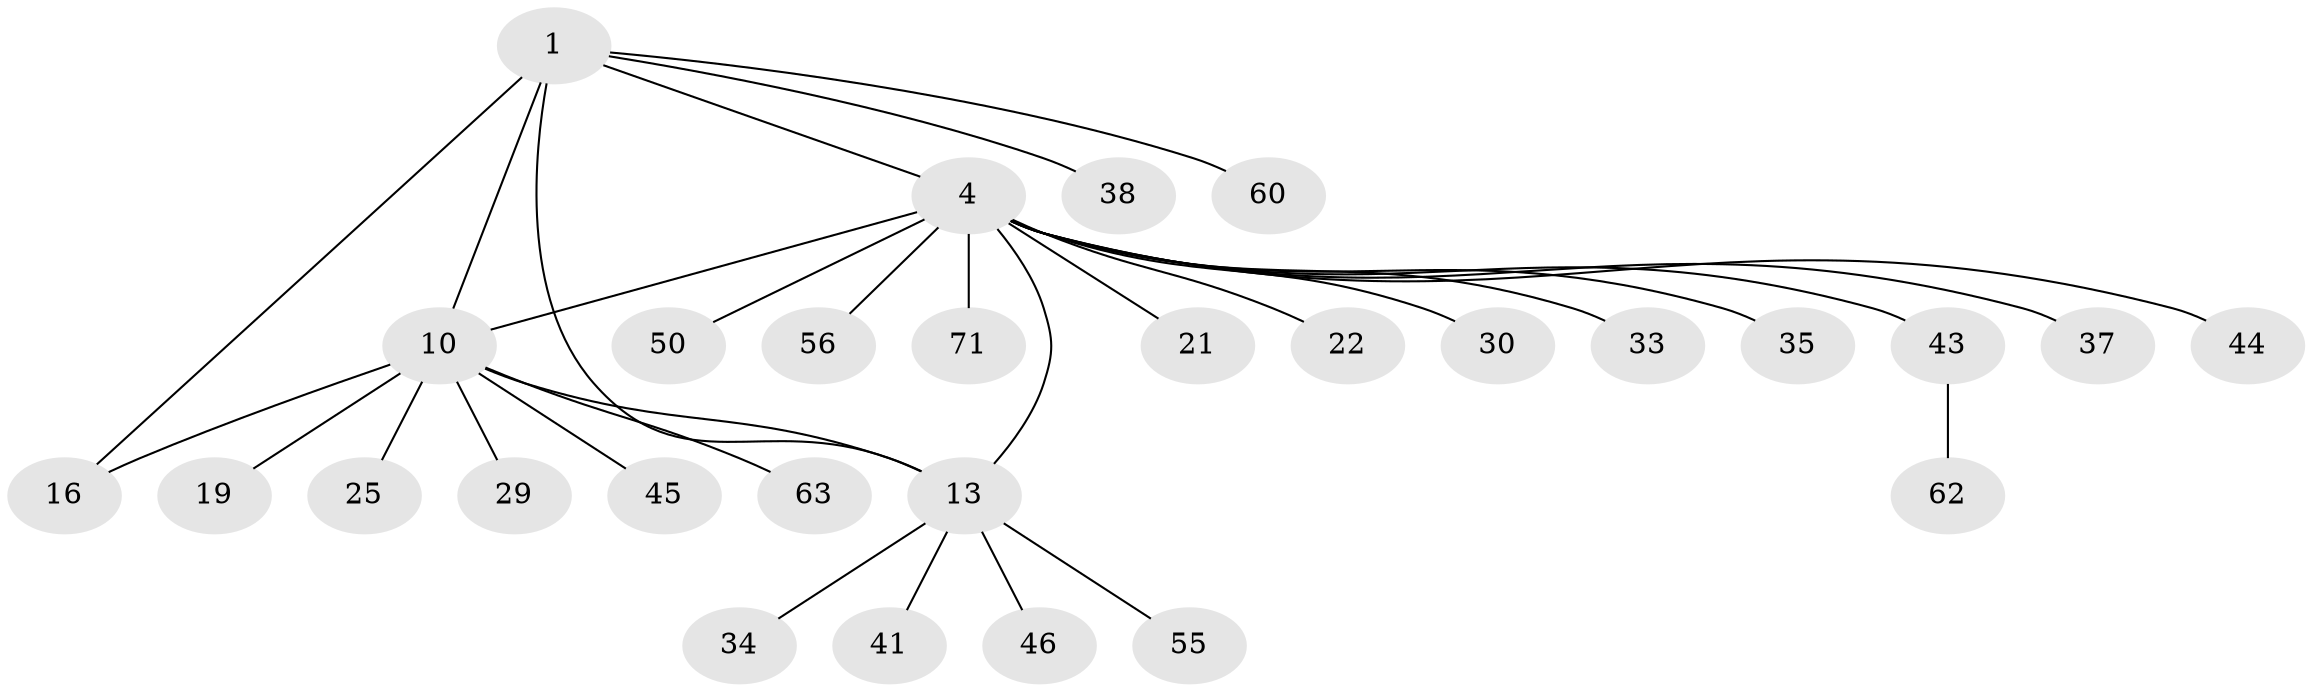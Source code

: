 // original degree distribution, {4: 0.09722222222222222, 12: 0.013888888888888888, 6: 0.027777777777777776, 9: 0.041666666666666664, 5: 0.013888888888888888, 3: 0.08333333333333333, 7: 0.027777777777777776, 2: 0.1388888888888889, 1: 0.5555555555555556}
// Generated by graph-tools (version 1.1) at 2025/19/03/04/25 18:19:55]
// undirected, 28 vertices, 31 edges
graph export_dot {
graph [start="1"]
  node [color=gray90,style=filled];
  1 [super="+7+3+51+2"];
  4 [super="+5+6+48+8+54+23"];
  10 [super="+11+12+57"];
  13 [super="+14+36+15"];
  16;
  19;
  21 [super="+68"];
  22;
  25;
  29 [super="+61"];
  30 [super="+58+47"];
  33;
  34;
  35;
  37;
  38;
  41;
  43;
  44;
  45;
  46 [super="+49+65"];
  50;
  55;
  56;
  60;
  62;
  63;
  71;
  1 -- 60;
  1 -- 16;
  1 -- 38;
  1 -- 13 [weight=2];
  1 -- 4 [weight=3];
  1 -- 10 [weight=4];
  4 -- 35;
  4 -- 71;
  4 -- 13 [weight=2];
  4 -- 21;
  4 -- 22;
  4 -- 56;
  4 -- 33;
  4 -- 43;
  4 -- 30;
  4 -- 50;
  4 -- 37;
  4 -- 44;
  4 -- 10 [weight=3];
  10 -- 29;
  10 -- 63;
  10 -- 25;
  10 -- 45;
  10 -- 16;
  10 -- 19;
  10 -- 13;
  13 -- 55;
  13 -- 34;
  13 -- 41;
  13 -- 46;
  43 -- 62;
}
